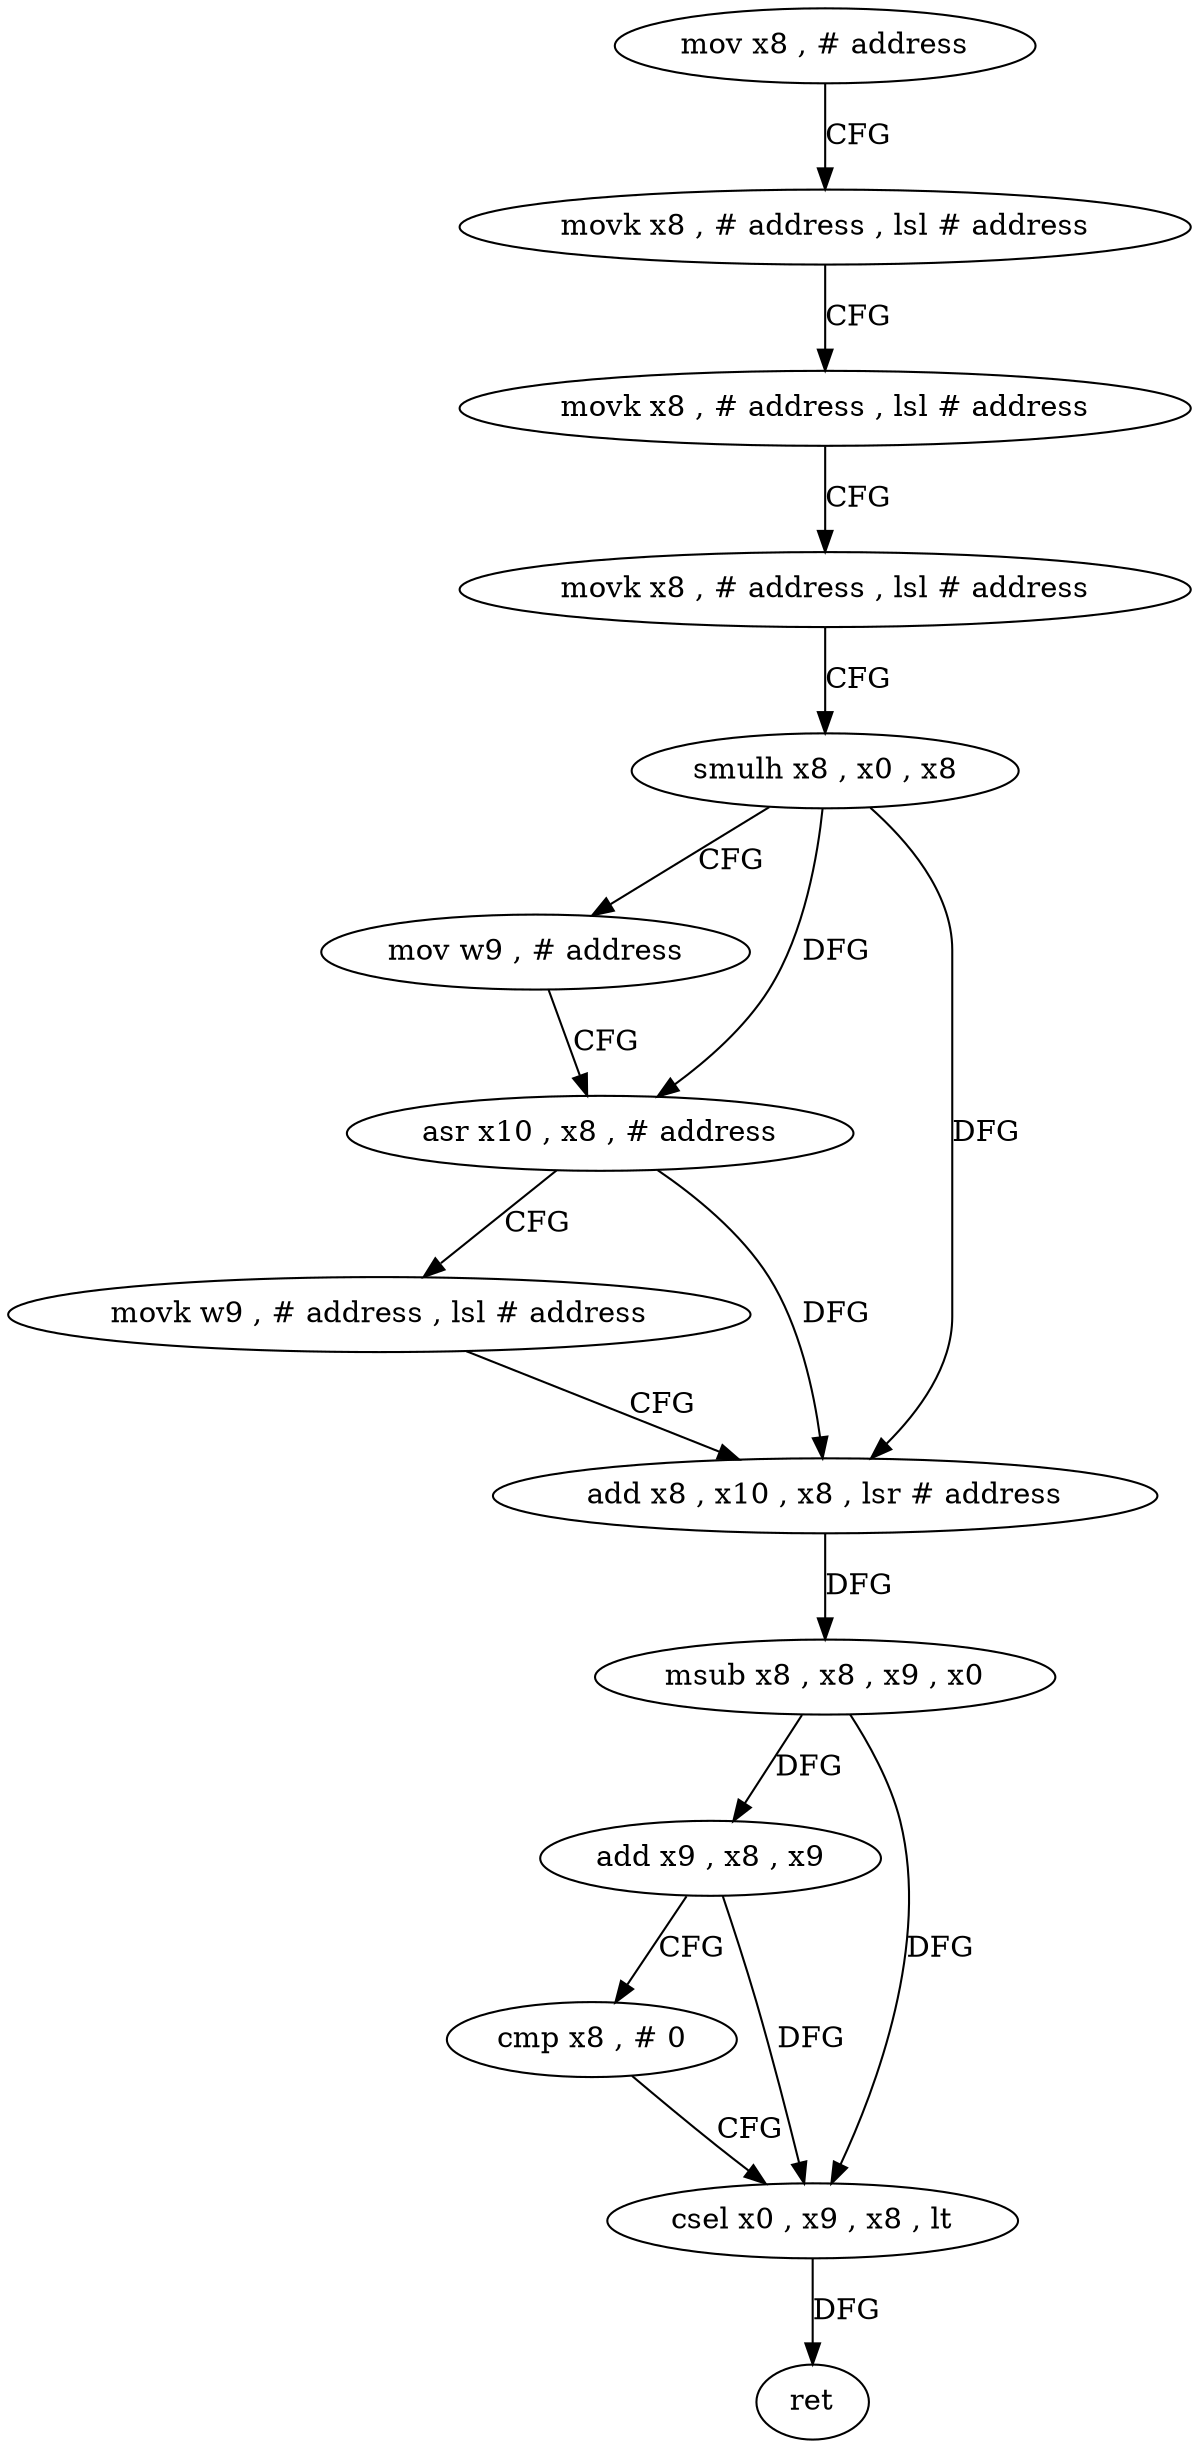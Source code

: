 digraph "func" {
"4218788" [label = "mov x8 , # address" ]
"4218792" [label = "movk x8 , # address , lsl # address" ]
"4218796" [label = "movk x8 , # address , lsl # address" ]
"4218800" [label = "movk x8 , # address , lsl # address" ]
"4218804" [label = "smulh x8 , x0 , x8" ]
"4218808" [label = "mov w9 , # address" ]
"4218812" [label = "asr x10 , x8 , # address" ]
"4218816" [label = "movk w9 , # address , lsl # address" ]
"4218820" [label = "add x8 , x10 , x8 , lsr # address" ]
"4218824" [label = "msub x8 , x8 , x9 , x0" ]
"4218828" [label = "add x9 , x8 , x9" ]
"4218832" [label = "cmp x8 , # 0" ]
"4218836" [label = "csel x0 , x9 , x8 , lt" ]
"4218840" [label = "ret" ]
"4218788" -> "4218792" [ label = "CFG" ]
"4218792" -> "4218796" [ label = "CFG" ]
"4218796" -> "4218800" [ label = "CFG" ]
"4218800" -> "4218804" [ label = "CFG" ]
"4218804" -> "4218808" [ label = "CFG" ]
"4218804" -> "4218812" [ label = "DFG" ]
"4218804" -> "4218820" [ label = "DFG" ]
"4218808" -> "4218812" [ label = "CFG" ]
"4218812" -> "4218816" [ label = "CFG" ]
"4218812" -> "4218820" [ label = "DFG" ]
"4218816" -> "4218820" [ label = "CFG" ]
"4218820" -> "4218824" [ label = "DFG" ]
"4218824" -> "4218828" [ label = "DFG" ]
"4218824" -> "4218836" [ label = "DFG" ]
"4218828" -> "4218832" [ label = "CFG" ]
"4218828" -> "4218836" [ label = "DFG" ]
"4218832" -> "4218836" [ label = "CFG" ]
"4218836" -> "4218840" [ label = "DFG" ]
}
